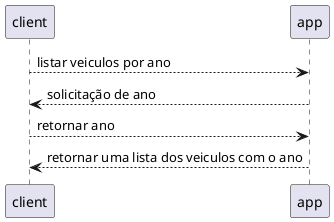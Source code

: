 @startuml listar_veiculos_por_ano
client --> app:listar veiculos por ano
app --> client:solicitação de ano
client --> app:retornar ano
app --> client:retornar uma lista dos veiculos com o ano
@enduml